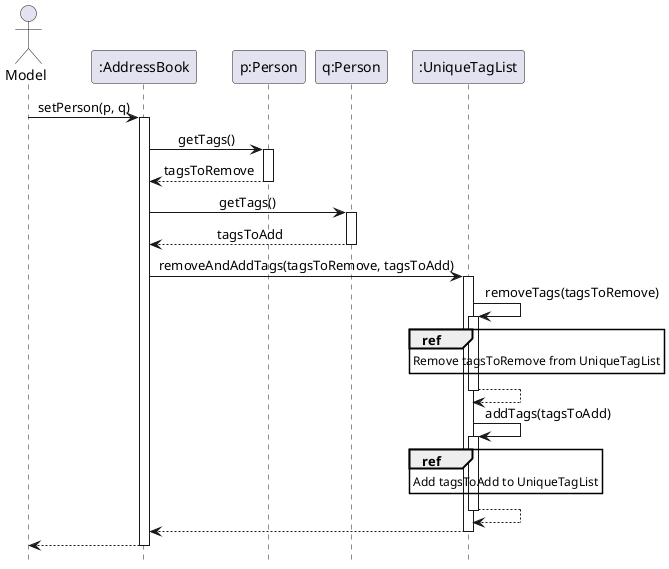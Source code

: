 @startuml
'https://plantuml.com/sequence-diagram

hide footbox

skinparam Sequence {
    MessageAlign center
    BoxFontSize 15
    BoxPadding 0
    BoxFontColor #FFFFFF
    FontName Arial
}

Actor Model as Model
Participant ":AddressBook" as AddressBook
Participant "p:Person" as PersonP
Participant "q:Person" as PersonQ
Participant ":UniqueTagList" as UniqueTagList

Model -> AddressBook : setPerson(p, q)
activate AddressBook

'Person P getTags
AddressBook -> PersonP : getTags()
activate PersonP

PersonP --> AddressBook : tagsToRemove
deactivate PersonP

'Person Q getTags()
AddressBook -> PersonQ : getTags()
activate PersonQ

PersonQ --> AddressBook : tagsToAdd
deactivate PersonQ

AddressBook -> UniqueTagList : removeAndAddTags(tagsToRemove, tagsToAdd)
activate UniqueTagList

UniqueTagList -> UniqueTagList : removeTags(tagsToRemove)
activate UniqueTagList
ref over UniqueTagList
Remove tagsToRemove from UniqueTagList
end ref
UniqueTagList --> UniqueTagList
deactivate UniqueTagList

UniqueTagList -> UniqueTagList : addTags(tagsToAdd)
activate UniqueTagList
ref over UniqueTagList
Add tagsToAdd to UniqueTagList
end ref
UniqueTagList --> UniqueTagList
deactivate UniqueTagList

UniqueTagList --> AddressBook
deactivate UniqueTagList

AddressBook --> Model
deactivate AddressBook

@enduml

